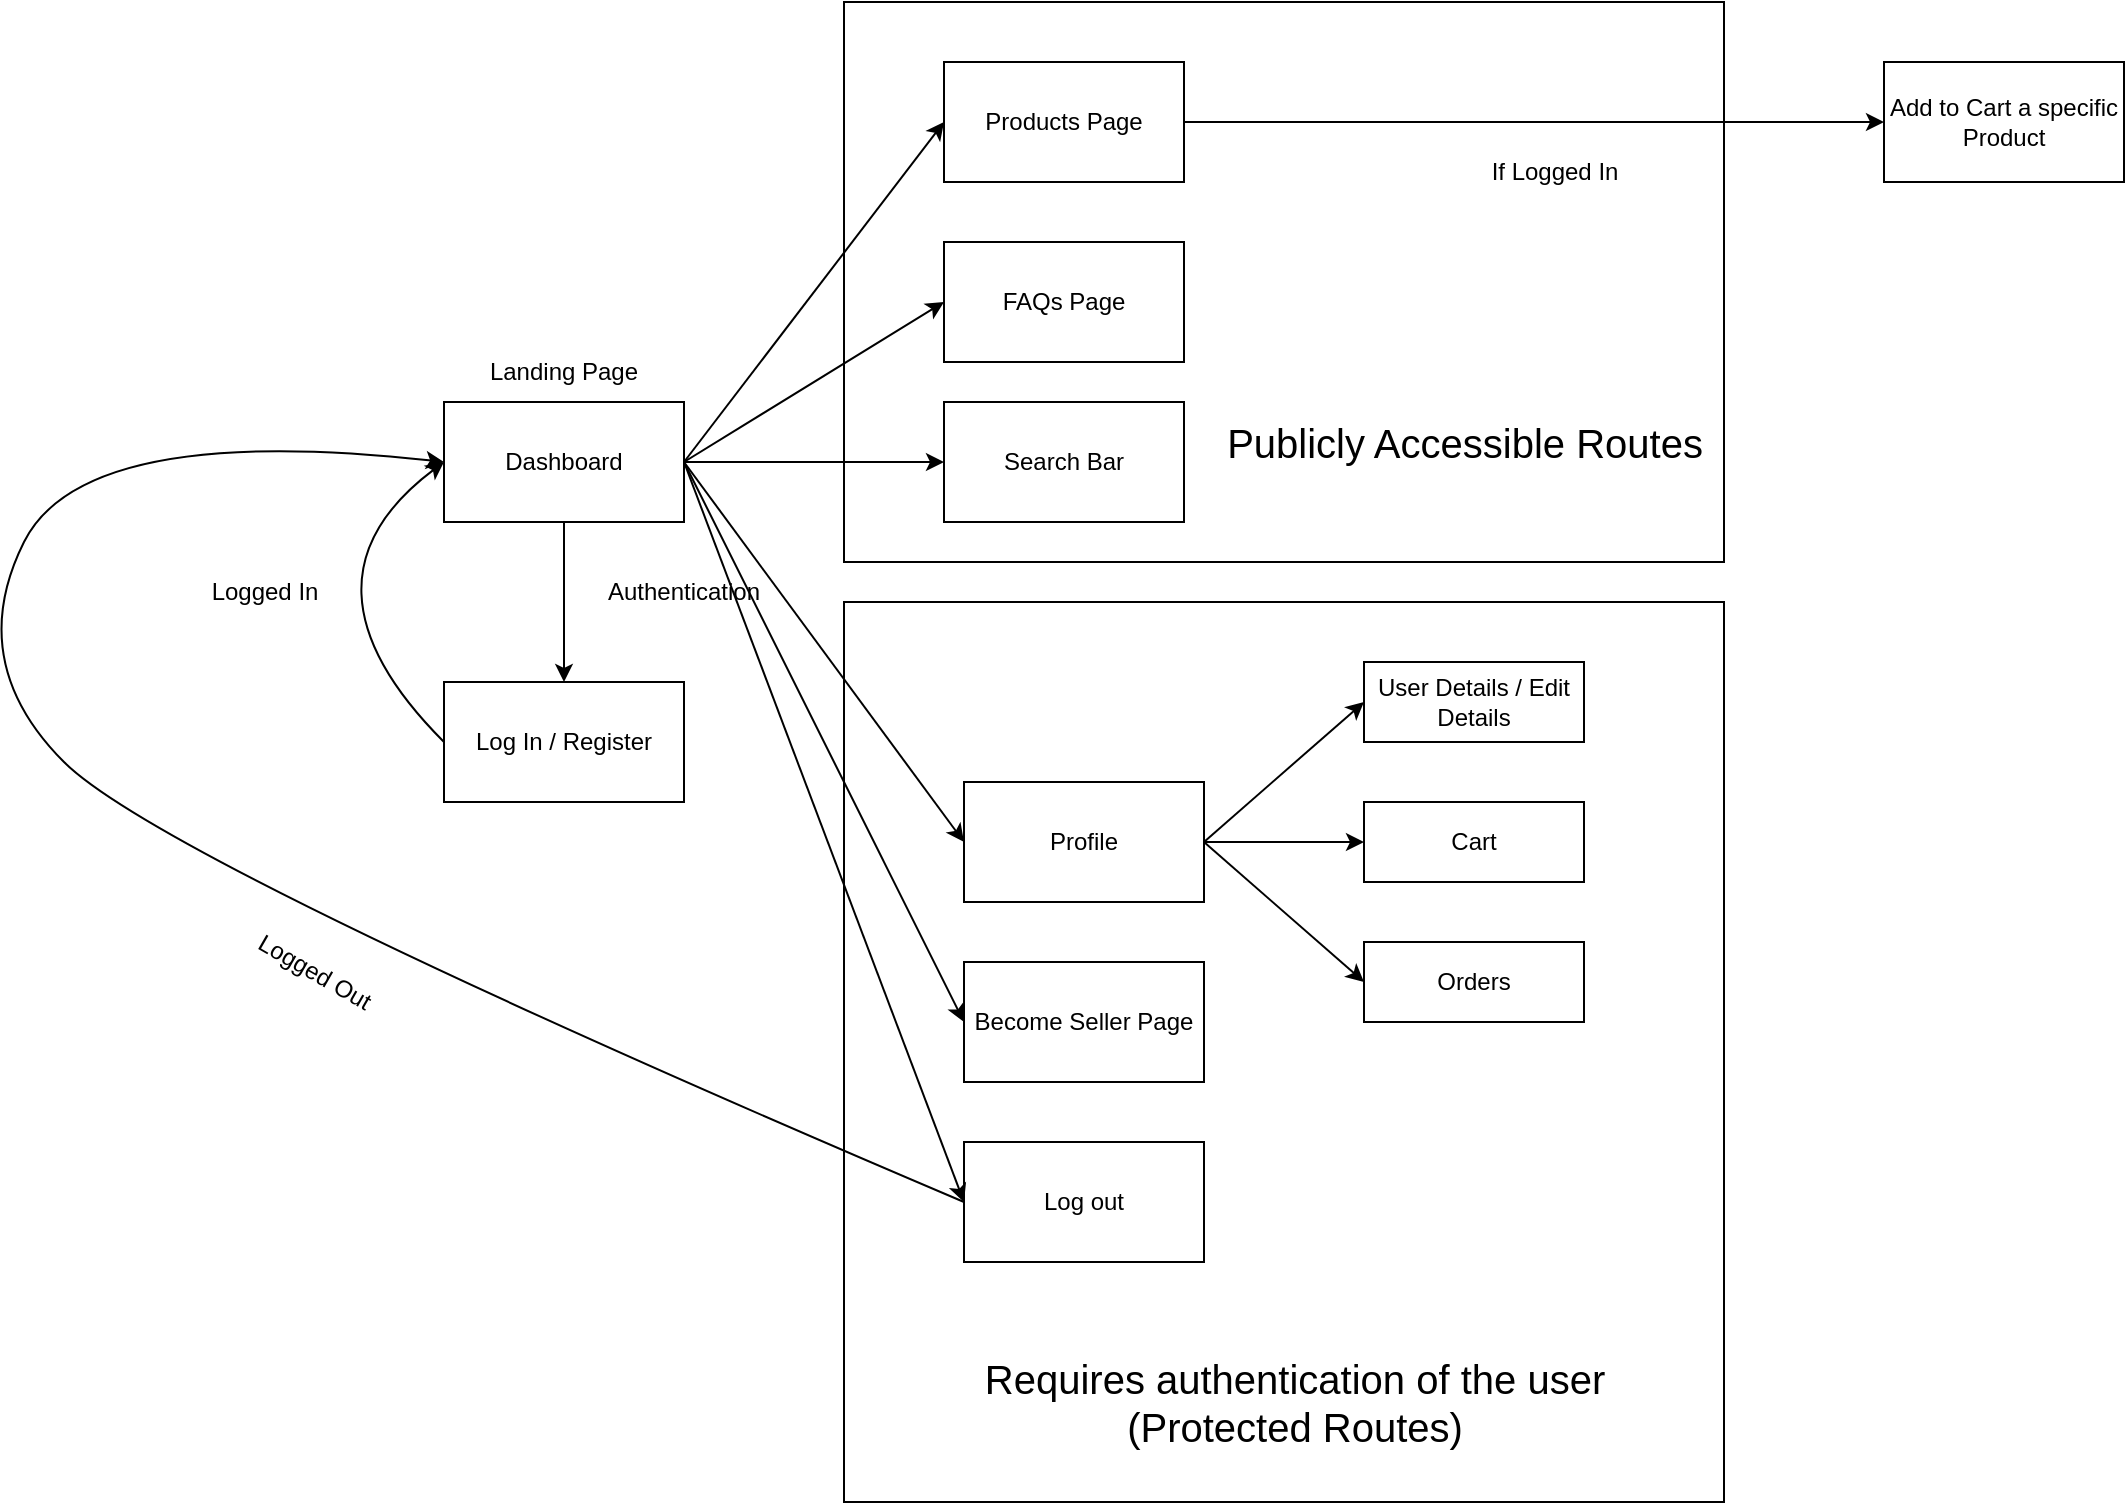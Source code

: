<mxfile version="23.1.2" type="device">
  <diagram name="Page-1" id="74e2e168-ea6b-b213-b513-2b3c1d86103e">
    <mxGraphModel dx="1444" dy="907" grid="1" gridSize="10" guides="1" tooltips="1" connect="1" arrows="1" fold="1" page="1" pageScale="1" pageWidth="1100" pageHeight="850" background="none" math="0" shadow="0">
      <root>
        <mxCell id="0" />
        <mxCell id="1" parent="0" />
        <mxCell id="qjlNsTTNvfVkp-YxlJdQ-1" value="Dashboard" style="rounded=0;whiteSpace=wrap;html=1;" vertex="1" parent="1">
          <mxGeometry x="410" y="240" width="120" height="60" as="geometry" />
        </mxCell>
        <mxCell id="qjlNsTTNvfVkp-YxlJdQ-2" value="Landing Page" style="text;html=1;strokeColor=none;fillColor=none;align=center;verticalAlign=middle;whiteSpace=wrap;rounded=0;" vertex="1" parent="1">
          <mxGeometry x="415" y="210" width="110" height="30" as="geometry" />
        </mxCell>
        <mxCell id="qjlNsTTNvfVkp-YxlJdQ-4" value="" style="endArrow=classic;html=1;rounded=0;exitX=0.5;exitY=1;exitDx=0;exitDy=0;" edge="1" parent="1" source="qjlNsTTNvfVkp-YxlJdQ-1">
          <mxGeometry width="50" height="50" relative="1" as="geometry">
            <mxPoint x="410" y="390" as="sourcePoint" />
            <mxPoint x="470" y="380" as="targetPoint" />
          </mxGeometry>
        </mxCell>
        <mxCell id="qjlNsTTNvfVkp-YxlJdQ-5" value="Authentication" style="text;html=1;strokeColor=none;fillColor=none;align=center;verticalAlign=middle;whiteSpace=wrap;rounded=0;" vertex="1" parent="1">
          <mxGeometry x="460" y="320" width="140" height="30" as="geometry" />
        </mxCell>
        <mxCell id="qjlNsTTNvfVkp-YxlJdQ-6" value="Log In / Register" style="rounded=0;whiteSpace=wrap;html=1;" vertex="1" parent="1">
          <mxGeometry x="410" y="380" width="120" height="60" as="geometry" />
        </mxCell>
        <mxCell id="qjlNsTTNvfVkp-YxlJdQ-8" value="" style="endArrow=classic;html=1;rounded=0;exitX=0;exitY=0.5;exitDx=0;exitDy=0;entryX=0;entryY=0.5;entryDx=0;entryDy=0;curved=1;" edge="1" parent="1" source="qjlNsTTNvfVkp-YxlJdQ-6" target="qjlNsTTNvfVkp-YxlJdQ-1">
          <mxGeometry width="50" height="50" relative="1" as="geometry">
            <mxPoint x="410" y="350" as="sourcePoint" />
            <mxPoint x="370" y="310" as="targetPoint" />
            <Array as="points">
              <mxPoint x="330" y="330" />
            </Array>
          </mxGeometry>
        </mxCell>
        <mxCell id="qjlNsTTNvfVkp-YxlJdQ-9" value="Products Page" style="rounded=0;whiteSpace=wrap;html=1;" vertex="1" parent="1">
          <mxGeometry x="660" y="70" width="120" height="60" as="geometry" />
        </mxCell>
        <mxCell id="qjlNsTTNvfVkp-YxlJdQ-10" value="FAQs Page" style="rounded=0;whiteSpace=wrap;html=1;" vertex="1" parent="1">
          <mxGeometry x="660" y="160" width="120" height="60" as="geometry" />
        </mxCell>
        <mxCell id="qjlNsTTNvfVkp-YxlJdQ-11" value="Become Seller Page" style="rounded=0;whiteSpace=wrap;html=1;" vertex="1" parent="1">
          <mxGeometry x="670" y="520" width="120" height="60" as="geometry" />
        </mxCell>
        <mxCell id="qjlNsTTNvfVkp-YxlJdQ-12" value="" style="endArrow=classic;html=1;rounded=0;exitX=1;exitY=0.5;exitDx=0;exitDy=0;entryX=0;entryY=0.5;entryDx=0;entryDy=0;" edge="1" parent="1" source="qjlNsTTNvfVkp-YxlJdQ-1" target="qjlNsTTNvfVkp-YxlJdQ-9">
          <mxGeometry width="50" height="50" relative="1" as="geometry">
            <mxPoint x="740" y="360" as="sourcePoint" />
            <mxPoint x="790" y="310" as="targetPoint" />
          </mxGeometry>
        </mxCell>
        <mxCell id="qjlNsTTNvfVkp-YxlJdQ-15" value="" style="endArrow=classic;html=1;rounded=0;exitX=1;exitY=0.5;exitDx=0;exitDy=0;entryX=0;entryY=0.5;entryDx=0;entryDy=0;" edge="1" parent="1" source="qjlNsTTNvfVkp-YxlJdQ-1" target="qjlNsTTNvfVkp-YxlJdQ-10">
          <mxGeometry width="50" height="50" relative="1" as="geometry">
            <mxPoint x="490" y="230" as="sourcePoint" />
            <mxPoint x="540" y="180" as="targetPoint" />
          </mxGeometry>
        </mxCell>
        <mxCell id="qjlNsTTNvfVkp-YxlJdQ-16" value="" style="endArrow=classic;html=1;rounded=0;exitX=1;exitY=0.5;exitDx=0;exitDy=0;entryX=0;entryY=0.5;entryDx=0;entryDy=0;" edge="1" parent="1" source="qjlNsTTNvfVkp-YxlJdQ-1" target="qjlNsTTNvfVkp-YxlJdQ-11">
          <mxGeometry width="50" height="50" relative="1" as="geometry">
            <mxPoint x="740" y="360" as="sourcePoint" />
            <mxPoint x="790" y="310" as="targetPoint" />
          </mxGeometry>
        </mxCell>
        <mxCell id="qjlNsTTNvfVkp-YxlJdQ-21" value="Profile" style="rounded=0;whiteSpace=wrap;html=1;" vertex="1" parent="1">
          <mxGeometry x="670" y="430" width="120" height="60" as="geometry" />
        </mxCell>
        <mxCell id="qjlNsTTNvfVkp-YxlJdQ-22" value="User Details / Edit Details" style="rounded=0;whiteSpace=wrap;html=1;" vertex="1" parent="1">
          <mxGeometry x="870" y="370" width="110" height="40" as="geometry" />
        </mxCell>
        <mxCell id="qjlNsTTNvfVkp-YxlJdQ-23" value="Cart" style="rounded=0;whiteSpace=wrap;html=1;" vertex="1" parent="1">
          <mxGeometry x="870" y="440" width="110" height="40" as="geometry" />
        </mxCell>
        <mxCell id="qjlNsTTNvfVkp-YxlJdQ-24" value="Orders" style="whiteSpace=wrap;html=1;" vertex="1" parent="1">
          <mxGeometry x="870" y="510" width="110" height="40" as="geometry" />
        </mxCell>
        <mxCell id="qjlNsTTNvfVkp-YxlJdQ-25" value="" style="endArrow=classic;html=1;rounded=0;entryX=0;entryY=0.5;entryDx=0;entryDy=0;exitX=1;exitY=0.5;exitDx=0;exitDy=0;" edge="1" parent="1" source="qjlNsTTNvfVkp-YxlJdQ-21" target="qjlNsTTNvfVkp-YxlJdQ-22">
          <mxGeometry width="50" height="50" relative="1" as="geometry">
            <mxPoint x="790" y="470" as="sourcePoint" />
            <mxPoint x="840" y="420" as="targetPoint" />
          </mxGeometry>
        </mxCell>
        <mxCell id="qjlNsTTNvfVkp-YxlJdQ-26" value="" style="endArrow=classic;html=1;rounded=0;exitX=1;exitY=0.5;exitDx=0;exitDy=0;entryX=0;entryY=0.5;entryDx=0;entryDy=0;" edge="1" parent="1" source="qjlNsTTNvfVkp-YxlJdQ-21" target="qjlNsTTNvfVkp-YxlJdQ-23">
          <mxGeometry width="50" height="50" relative="1" as="geometry">
            <mxPoint x="760" y="390" as="sourcePoint" />
            <mxPoint x="810" y="340" as="targetPoint" />
          </mxGeometry>
        </mxCell>
        <mxCell id="qjlNsTTNvfVkp-YxlJdQ-27" value="" style="endArrow=classic;html=1;rounded=0;exitX=1;exitY=0.5;exitDx=0;exitDy=0;entryX=0;entryY=0.5;entryDx=0;entryDy=0;" edge="1" parent="1" source="qjlNsTTNvfVkp-YxlJdQ-21" target="qjlNsTTNvfVkp-YxlJdQ-24">
          <mxGeometry width="50" height="50" relative="1" as="geometry">
            <mxPoint x="710" y="380" as="sourcePoint" />
            <mxPoint x="760" y="330" as="targetPoint" />
          </mxGeometry>
        </mxCell>
        <mxCell id="qjlNsTTNvfVkp-YxlJdQ-29" value="" style="endArrow=classic;html=1;rounded=0;entryX=0;entryY=0.5;entryDx=0;entryDy=0;" edge="1" parent="1" target="qjlNsTTNvfVkp-YxlJdQ-21">
          <mxGeometry width="50" height="50" relative="1" as="geometry">
            <mxPoint x="530" y="270" as="sourcePoint" />
            <mxPoint x="640" y="380" as="targetPoint" />
          </mxGeometry>
        </mxCell>
        <mxCell id="qjlNsTTNvfVkp-YxlJdQ-30" value="Add to Cart a specific Product" style="rounded=0;whiteSpace=wrap;html=1;" vertex="1" parent="1">
          <mxGeometry x="1130" y="70" width="120" height="60" as="geometry" />
        </mxCell>
        <mxCell id="qjlNsTTNvfVkp-YxlJdQ-32" value="If Logged In" style="text;html=1;align=center;verticalAlign=middle;resizable=0;points=[];autosize=1;strokeColor=none;fillColor=none;" vertex="1" parent="1">
          <mxGeometry x="920" y="110" width="90" height="30" as="geometry" />
        </mxCell>
        <mxCell id="qjlNsTTNvfVkp-YxlJdQ-34" value="Search Bar" style="rounded=0;whiteSpace=wrap;html=1;" vertex="1" parent="1">
          <mxGeometry x="660" y="240" width="120" height="60" as="geometry" />
        </mxCell>
        <mxCell id="qjlNsTTNvfVkp-YxlJdQ-35" value="" style="endArrow=classic;html=1;rounded=0;exitX=1;exitY=0.5;exitDx=0;exitDy=0;entryX=0;entryY=0.5;entryDx=0;entryDy=0;" edge="1" parent="1" source="qjlNsTTNvfVkp-YxlJdQ-1" target="qjlNsTTNvfVkp-YxlJdQ-34">
          <mxGeometry width="50" height="50" relative="1" as="geometry">
            <mxPoint x="740" y="420" as="sourcePoint" />
            <mxPoint x="790" y="370" as="targetPoint" />
          </mxGeometry>
        </mxCell>
        <mxCell id="qjlNsTTNvfVkp-YxlJdQ-38" value="&lt;font style=&quot;font-size: 20px;&quot;&gt;Requires authentication of the user&lt;br&gt;(Protected Routes)&lt;br&gt;&lt;/font&gt;" style="text;html=1;align=center;verticalAlign=middle;resizable=0;points=[];autosize=1;strokeColor=none;fillColor=none;" vertex="1" parent="1">
          <mxGeometry x="670" y="710" width="330" height="60" as="geometry" />
        </mxCell>
        <mxCell id="qjlNsTTNvfVkp-YxlJdQ-39" value="Logged In" style="text;html=1;align=center;verticalAlign=middle;resizable=0;points=[];autosize=1;strokeColor=none;fillColor=none;" vertex="1" parent="1">
          <mxGeometry x="280" y="320" width="80" height="30" as="geometry" />
        </mxCell>
        <mxCell id="qjlNsTTNvfVkp-YxlJdQ-40" value="" style="rounded=0;whiteSpace=wrap;html=1;fillColor=none;" vertex="1" parent="1">
          <mxGeometry x="610" y="340" width="440" height="450" as="geometry" />
        </mxCell>
        <mxCell id="qjlNsTTNvfVkp-YxlJdQ-41" value="Log out" style="rounded=0;whiteSpace=wrap;html=1;" vertex="1" parent="1">
          <mxGeometry x="670" y="610" width="120" height="60" as="geometry" />
        </mxCell>
        <mxCell id="qjlNsTTNvfVkp-YxlJdQ-42" value="" style="endArrow=classic;html=1;rounded=0;exitX=0;exitY=0.5;exitDx=0;exitDy=0;entryX=0;entryY=0.5;entryDx=0;entryDy=0;curved=1;" edge="1" parent="1" source="qjlNsTTNvfVkp-YxlJdQ-41" target="qjlNsTTNvfVkp-YxlJdQ-1">
          <mxGeometry width="50" height="50" relative="1" as="geometry">
            <mxPoint x="740" y="520" as="sourcePoint" />
            <mxPoint x="310" y="230" as="targetPoint" />
            <Array as="points">
              <mxPoint x="270" y="470" />
              <mxPoint x="170" y="370" />
              <mxPoint x="230" y="250" />
            </Array>
          </mxGeometry>
        </mxCell>
        <mxCell id="qjlNsTTNvfVkp-YxlJdQ-43" value="Logged Out" style="text;html=1;align=center;verticalAlign=middle;resizable=0;points=[];autosize=1;strokeColor=none;fillColor=none;rotation=30;" vertex="1" parent="1">
          <mxGeometry x="300" y="510" width="90" height="30" as="geometry" />
        </mxCell>
        <mxCell id="qjlNsTTNvfVkp-YxlJdQ-46" value="" style="endArrow=classic;html=1;rounded=0;entryX=0;entryY=0.5;entryDx=0;entryDy=0;" edge="1" parent="1" target="qjlNsTTNvfVkp-YxlJdQ-41">
          <mxGeometry width="50" height="50" relative="1" as="geometry">
            <mxPoint x="530" y="270" as="sourcePoint" />
            <mxPoint x="790" y="390" as="targetPoint" />
          </mxGeometry>
        </mxCell>
        <mxCell id="qjlNsTTNvfVkp-YxlJdQ-49" value="&lt;font style=&quot;font-size: 20px;&quot;&gt;Publicly Accessible Routes&lt;/font&gt;" style="text;html=1;align=center;verticalAlign=middle;resizable=0;points=[];autosize=1;strokeColor=none;fillColor=none;" vertex="1" parent="1">
          <mxGeometry x="790" y="240" width="260" height="40" as="geometry" />
        </mxCell>
        <mxCell id="qjlNsTTNvfVkp-YxlJdQ-47" value="" style="whiteSpace=wrap;html=1;fillColor=none;" vertex="1" parent="1">
          <mxGeometry x="610" y="40" width="440" height="280" as="geometry" />
        </mxCell>
        <mxCell id="qjlNsTTNvfVkp-YxlJdQ-52" value="" style="endArrow=classic;html=1;rounded=0;exitX=1;exitY=0.5;exitDx=0;exitDy=0;entryX=0;entryY=0.5;entryDx=0;entryDy=0;" edge="1" parent="1" source="qjlNsTTNvfVkp-YxlJdQ-9" target="qjlNsTTNvfVkp-YxlJdQ-30">
          <mxGeometry width="50" height="50" relative="1" as="geometry">
            <mxPoint x="760" y="410" as="sourcePoint" />
            <mxPoint x="810" y="360" as="targetPoint" />
          </mxGeometry>
        </mxCell>
      </root>
    </mxGraphModel>
  </diagram>
</mxfile>

